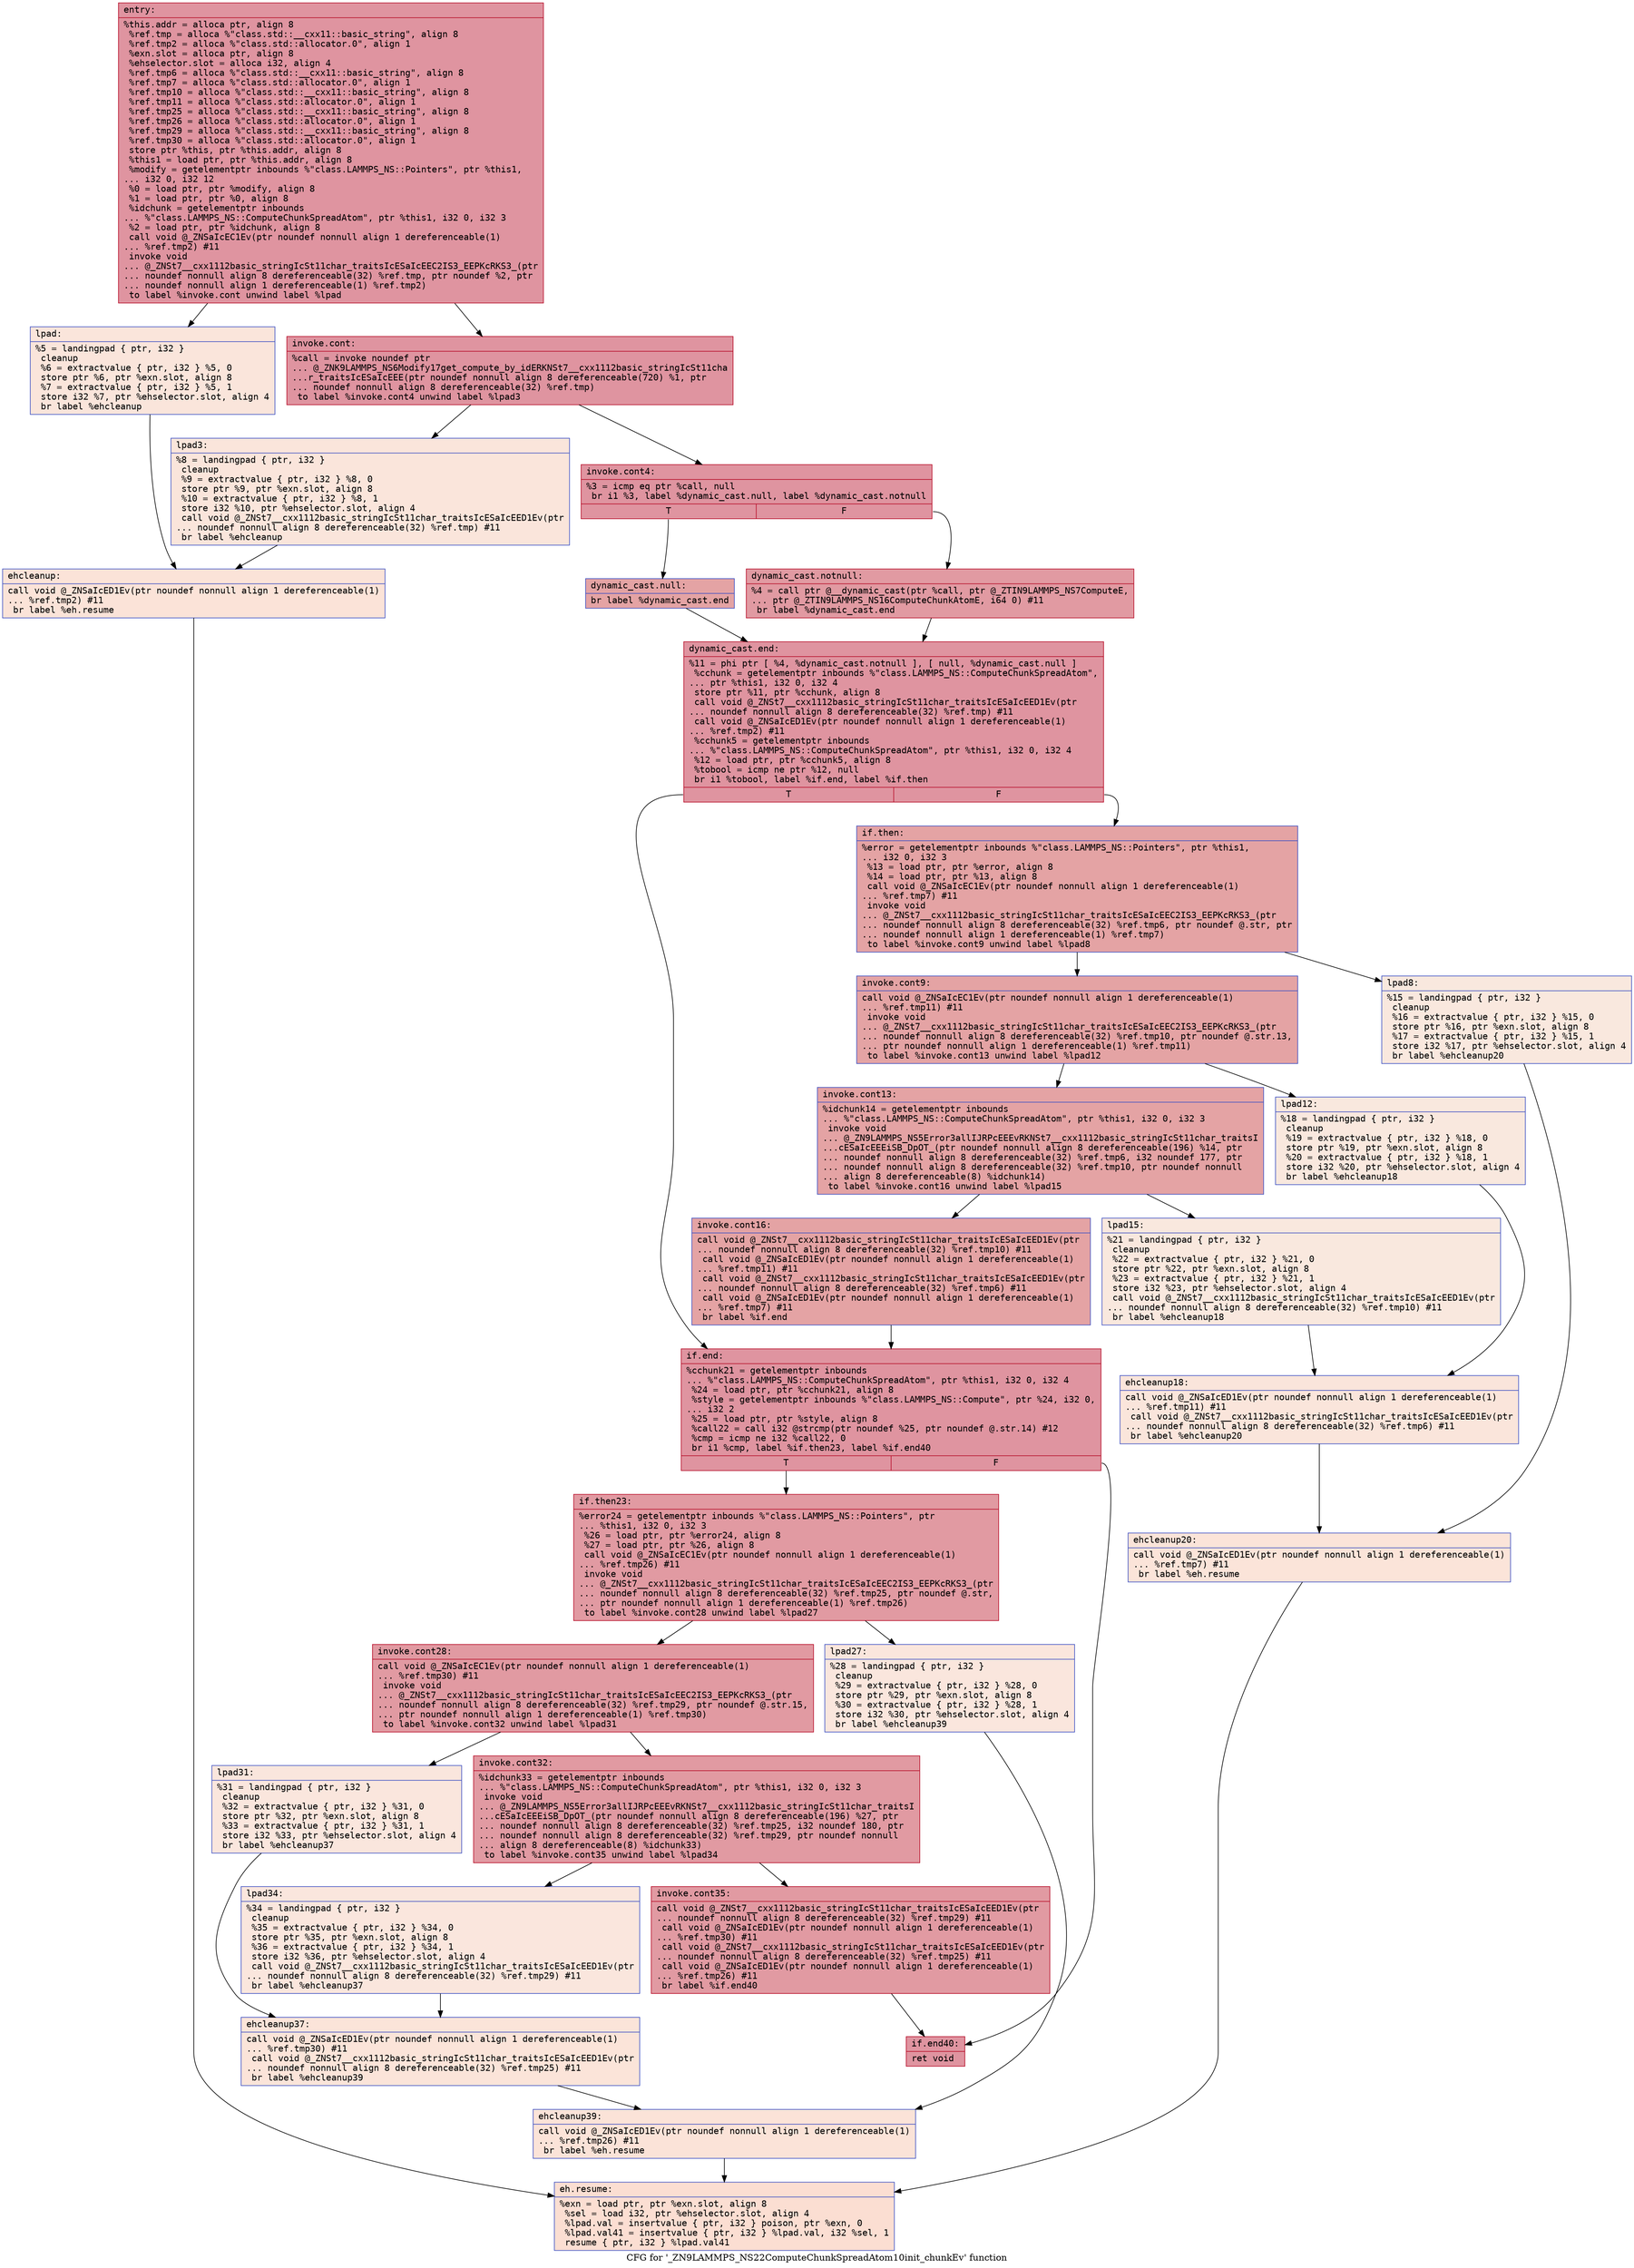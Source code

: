 digraph "CFG for '_ZN9LAMMPS_NS22ComputeChunkSpreadAtom10init_chunkEv' function" {
	label="CFG for '_ZN9LAMMPS_NS22ComputeChunkSpreadAtom10init_chunkEv' function";

	Node0x55a896418230 [shape=record,color="#b70d28ff", style=filled, fillcolor="#b70d2870" fontname="Courier",label="{entry:\l|  %this.addr = alloca ptr, align 8\l  %ref.tmp = alloca %\"class.std::__cxx11::basic_string\", align 8\l  %ref.tmp2 = alloca %\"class.std::allocator.0\", align 1\l  %exn.slot = alloca ptr, align 8\l  %ehselector.slot = alloca i32, align 4\l  %ref.tmp6 = alloca %\"class.std::__cxx11::basic_string\", align 8\l  %ref.tmp7 = alloca %\"class.std::allocator.0\", align 1\l  %ref.tmp10 = alloca %\"class.std::__cxx11::basic_string\", align 8\l  %ref.tmp11 = alloca %\"class.std::allocator.0\", align 1\l  %ref.tmp25 = alloca %\"class.std::__cxx11::basic_string\", align 8\l  %ref.tmp26 = alloca %\"class.std::allocator.0\", align 1\l  %ref.tmp29 = alloca %\"class.std::__cxx11::basic_string\", align 8\l  %ref.tmp30 = alloca %\"class.std::allocator.0\", align 1\l  store ptr %this, ptr %this.addr, align 8\l  %this1 = load ptr, ptr %this.addr, align 8\l  %modify = getelementptr inbounds %\"class.LAMMPS_NS::Pointers\", ptr %this1,\l... i32 0, i32 12\l  %0 = load ptr, ptr %modify, align 8\l  %1 = load ptr, ptr %0, align 8\l  %idchunk = getelementptr inbounds\l... %\"class.LAMMPS_NS::ComputeChunkSpreadAtom\", ptr %this1, i32 0, i32 3\l  %2 = load ptr, ptr %idchunk, align 8\l  call void @_ZNSaIcEC1Ev(ptr noundef nonnull align 1 dereferenceable(1)\l... %ref.tmp2) #11\l  invoke void\l... @_ZNSt7__cxx1112basic_stringIcSt11char_traitsIcESaIcEEC2IS3_EEPKcRKS3_(ptr\l... noundef nonnull align 8 dereferenceable(32) %ref.tmp, ptr noundef %2, ptr\l... noundef nonnull align 1 dereferenceable(1) %ref.tmp2)\l          to label %invoke.cont unwind label %lpad\l}"];
	Node0x55a896418230 -> Node0x55a896419060[tooltip="entry -> invoke.cont\nProbability 100.00%" ];
	Node0x55a896418230 -> Node0x55a8964190e0[tooltip="entry -> lpad\nProbability 0.00%" ];
	Node0x55a896419060 [shape=record,color="#b70d28ff", style=filled, fillcolor="#b70d2870" fontname="Courier",label="{invoke.cont:\l|  %call = invoke noundef ptr\l... @_ZNK9LAMMPS_NS6Modify17get_compute_by_idERKNSt7__cxx1112basic_stringIcSt11cha\l...r_traitsIcESaIcEEE(ptr noundef nonnull align 8 dereferenceable(720) %1, ptr\l... noundef nonnull align 8 dereferenceable(32) %ref.tmp)\l          to label %invoke.cont4 unwind label %lpad3\l}"];
	Node0x55a896419060 -> Node0x55a896419010[tooltip="invoke.cont -> invoke.cont4\nProbability 100.00%" ];
	Node0x55a896419060 -> Node0x55a896419380[tooltip="invoke.cont -> lpad3\nProbability 0.00%" ];
	Node0x55a896419010 [shape=record,color="#b70d28ff", style=filled, fillcolor="#b70d2870" fontname="Courier",label="{invoke.cont4:\l|  %3 = icmp eq ptr %call, null\l  br i1 %3, label %dynamic_cast.null, label %dynamic_cast.notnull\l|{<s0>T|<s1>F}}"];
	Node0x55a896419010:s0 -> Node0x55a896419670[tooltip="invoke.cont4 -> dynamic_cast.null\nProbability 37.50%" ];
	Node0x55a896419010:s1 -> Node0x55a8964196f0[tooltip="invoke.cont4 -> dynamic_cast.notnull\nProbability 62.50%" ];
	Node0x55a8964196f0 [shape=record,color="#b70d28ff", style=filled, fillcolor="#bb1b2c70" fontname="Courier",label="{dynamic_cast.notnull:\l|  %4 = call ptr @__dynamic_cast(ptr %call, ptr @_ZTIN9LAMMPS_NS7ComputeE,\l... ptr @_ZTIN9LAMMPS_NS16ComputeChunkAtomE, i64 0) #11\l  br label %dynamic_cast.end\l}"];
	Node0x55a8964196f0 -> Node0x55a896419c60[tooltip="dynamic_cast.notnull -> dynamic_cast.end\nProbability 100.00%" ];
	Node0x55a8964190e0 [shape=record,color="#3d50c3ff", style=filled, fillcolor="#f4c5ad70" fontname="Courier",label="{lpad:\l|  %5 = landingpad \{ ptr, i32 \}\l          cleanup\l  %6 = extractvalue \{ ptr, i32 \} %5, 0\l  store ptr %6, ptr %exn.slot, align 8\l  %7 = extractvalue \{ ptr, i32 \} %5, 1\l  store i32 %7, ptr %ehselector.slot, align 4\l  br label %ehcleanup\l}"];
	Node0x55a8964190e0 -> Node0x55a896419f10[tooltip="lpad -> ehcleanup\nProbability 100.00%" ];
	Node0x55a896419380 [shape=record,color="#3d50c3ff", style=filled, fillcolor="#f4c5ad70" fontname="Courier",label="{lpad3:\l|  %8 = landingpad \{ ptr, i32 \}\l          cleanup\l  %9 = extractvalue \{ ptr, i32 \} %8, 0\l  store ptr %9, ptr %exn.slot, align 8\l  %10 = extractvalue \{ ptr, i32 \} %8, 1\l  store i32 %10, ptr %ehselector.slot, align 4\l  call void @_ZNSt7__cxx1112basic_stringIcSt11char_traitsIcESaIcEED1Ev(ptr\l... noundef nonnull align 8 dereferenceable(32) %ref.tmp) #11\l  br label %ehcleanup\l}"];
	Node0x55a896419380 -> Node0x55a896419f10[tooltip="lpad3 -> ehcleanup\nProbability 100.00%" ];
	Node0x55a896419670 [shape=record,color="#3d50c3ff", style=filled, fillcolor="#c32e3170" fontname="Courier",label="{dynamic_cast.null:\l|  br label %dynamic_cast.end\l}"];
	Node0x55a896419670 -> Node0x55a896419c60[tooltip="dynamic_cast.null -> dynamic_cast.end\nProbability 100.00%" ];
	Node0x55a896419c60 [shape=record,color="#b70d28ff", style=filled, fillcolor="#b70d2870" fontname="Courier",label="{dynamic_cast.end:\l|  %11 = phi ptr [ %4, %dynamic_cast.notnull ], [ null, %dynamic_cast.null ]\l  %cchunk = getelementptr inbounds %\"class.LAMMPS_NS::ComputeChunkSpreadAtom\",\l... ptr %this1, i32 0, i32 4\l  store ptr %11, ptr %cchunk, align 8\l  call void @_ZNSt7__cxx1112basic_stringIcSt11char_traitsIcESaIcEED1Ev(ptr\l... noundef nonnull align 8 dereferenceable(32) %ref.tmp) #11\l  call void @_ZNSaIcED1Ev(ptr noundef nonnull align 1 dereferenceable(1)\l... %ref.tmp2) #11\l  %cchunk5 = getelementptr inbounds\l... %\"class.LAMMPS_NS::ComputeChunkSpreadAtom\", ptr %this1, i32 0, i32 4\l  %12 = load ptr, ptr %cchunk5, align 8\l  %tobool = icmp ne ptr %12, null\l  br i1 %tobool, label %if.end, label %if.then\l|{<s0>T|<s1>F}}"];
	Node0x55a896419c60:s0 -> Node0x55a89641a9a0[tooltip="dynamic_cast.end -> if.end\nProbability 62.50%" ];
	Node0x55a896419c60:s1 -> Node0x55a89641aa70[tooltip="dynamic_cast.end -> if.then\nProbability 37.50%" ];
	Node0x55a89641aa70 [shape=record,color="#3d50c3ff", style=filled, fillcolor="#c32e3170" fontname="Courier",label="{if.then:\l|  %error = getelementptr inbounds %\"class.LAMMPS_NS::Pointers\", ptr %this1,\l... i32 0, i32 3\l  %13 = load ptr, ptr %error, align 8\l  %14 = load ptr, ptr %13, align 8\l  call void @_ZNSaIcEC1Ev(ptr noundef nonnull align 1 dereferenceable(1)\l... %ref.tmp7) #11\l  invoke void\l... @_ZNSt7__cxx1112basic_stringIcSt11char_traitsIcESaIcEEC2IS3_EEPKcRKS3_(ptr\l... noundef nonnull align 8 dereferenceable(32) %ref.tmp6, ptr noundef @.str, ptr\l... noundef nonnull align 1 dereferenceable(1) %ref.tmp7)\l          to label %invoke.cont9 unwind label %lpad8\l}"];
	Node0x55a89641aa70 -> Node0x55a89641af50[tooltip="if.then -> invoke.cont9\nProbability 100.00%" ];
	Node0x55a89641aa70 -> Node0x55a89641afa0[tooltip="if.then -> lpad8\nProbability 0.00%" ];
	Node0x55a89641af50 [shape=record,color="#3d50c3ff", style=filled, fillcolor="#c32e3170" fontname="Courier",label="{invoke.cont9:\l|  call void @_ZNSaIcEC1Ev(ptr noundef nonnull align 1 dereferenceable(1)\l... %ref.tmp11) #11\l  invoke void\l... @_ZNSt7__cxx1112basic_stringIcSt11char_traitsIcESaIcEEC2IS3_EEPKcRKS3_(ptr\l... noundef nonnull align 8 dereferenceable(32) %ref.tmp10, ptr noundef @.str.13,\l... ptr noundef nonnull align 1 dereferenceable(1) %ref.tmp11)\l          to label %invoke.cont13 unwind label %lpad12\l}"];
	Node0x55a89641af50 -> Node0x55a89641b2f0[tooltip="invoke.cont9 -> invoke.cont13\nProbability 100.00%" ];
	Node0x55a89641af50 -> Node0x55a89641b340[tooltip="invoke.cont9 -> lpad12\nProbability 0.00%" ];
	Node0x55a89641b2f0 [shape=record,color="#3d50c3ff", style=filled, fillcolor="#c32e3170" fontname="Courier",label="{invoke.cont13:\l|  %idchunk14 = getelementptr inbounds\l... %\"class.LAMMPS_NS::ComputeChunkSpreadAtom\", ptr %this1, i32 0, i32 3\l  invoke void\l... @_ZN9LAMMPS_NS5Error3allIJRPcEEEvRKNSt7__cxx1112basic_stringIcSt11char_traitsI\l...cESaIcEEEiSB_DpOT_(ptr noundef nonnull align 8 dereferenceable(196) %14, ptr\l... noundef nonnull align 8 dereferenceable(32) %ref.tmp6, i32 noundef 177, ptr\l... noundef nonnull align 8 dereferenceable(32) %ref.tmp10, ptr noundef nonnull\l... align 8 dereferenceable(8) %idchunk14)\l          to label %invoke.cont16 unwind label %lpad15\l}"];
	Node0x55a89641b2f0 -> Node0x55a89641b2a0[tooltip="invoke.cont13 -> invoke.cont16\nProbability 100.00%" ];
	Node0x55a89641b2f0 -> Node0x55a89641b730[tooltip="invoke.cont13 -> lpad15\nProbability 0.00%" ];
	Node0x55a89641b2a0 [shape=record,color="#3d50c3ff", style=filled, fillcolor="#c32e3170" fontname="Courier",label="{invoke.cont16:\l|  call void @_ZNSt7__cxx1112basic_stringIcSt11char_traitsIcESaIcEED1Ev(ptr\l... noundef nonnull align 8 dereferenceable(32) %ref.tmp10) #11\l  call void @_ZNSaIcED1Ev(ptr noundef nonnull align 1 dereferenceable(1)\l... %ref.tmp11) #11\l  call void @_ZNSt7__cxx1112basic_stringIcSt11char_traitsIcESaIcEED1Ev(ptr\l... noundef nonnull align 8 dereferenceable(32) %ref.tmp6) #11\l  call void @_ZNSaIcED1Ev(ptr noundef nonnull align 1 dereferenceable(1)\l... %ref.tmp7) #11\l  br label %if.end\l}"];
	Node0x55a89641b2a0 -> Node0x55a89641a9a0[tooltip="invoke.cont16 -> if.end\nProbability 100.00%" ];
	Node0x55a896419f10 [shape=record,color="#3d50c3ff", style=filled, fillcolor="#f6bfa670" fontname="Courier",label="{ehcleanup:\l|  call void @_ZNSaIcED1Ev(ptr noundef nonnull align 1 dereferenceable(1)\l... %ref.tmp2) #11\l  br label %eh.resume\l}"];
	Node0x55a896419f10 -> Node0x55a89641bf80[tooltip="ehcleanup -> eh.resume\nProbability 100.00%" ];
	Node0x55a89641afa0 [shape=record,color="#3d50c3ff", style=filled, fillcolor="#f2cab570" fontname="Courier",label="{lpad8:\l|  %15 = landingpad \{ ptr, i32 \}\l          cleanup\l  %16 = extractvalue \{ ptr, i32 \} %15, 0\l  store ptr %16, ptr %exn.slot, align 8\l  %17 = extractvalue \{ ptr, i32 \} %15, 1\l  store i32 %17, ptr %ehselector.slot, align 4\l  br label %ehcleanup20\l}"];
	Node0x55a89641afa0 -> Node0x55a89641c260[tooltip="lpad8 -> ehcleanup20\nProbability 100.00%" ];
	Node0x55a89641b340 [shape=record,color="#3d50c3ff", style=filled, fillcolor="#f2cab570" fontname="Courier",label="{lpad12:\l|  %18 = landingpad \{ ptr, i32 \}\l          cleanup\l  %19 = extractvalue \{ ptr, i32 \} %18, 0\l  store ptr %19, ptr %exn.slot, align 8\l  %20 = extractvalue \{ ptr, i32 \} %18, 1\l  store i32 %20, ptr %ehselector.slot, align 4\l  br label %ehcleanup18\l}"];
	Node0x55a89641b340 -> Node0x55a89641c5d0[tooltip="lpad12 -> ehcleanup18\nProbability 100.00%" ];
	Node0x55a89641b730 [shape=record,color="#3d50c3ff", style=filled, fillcolor="#f2cab570" fontname="Courier",label="{lpad15:\l|  %21 = landingpad \{ ptr, i32 \}\l          cleanup\l  %22 = extractvalue \{ ptr, i32 \} %21, 0\l  store ptr %22, ptr %exn.slot, align 8\l  %23 = extractvalue \{ ptr, i32 \} %21, 1\l  store i32 %23, ptr %ehselector.slot, align 4\l  call void @_ZNSt7__cxx1112basic_stringIcSt11char_traitsIcESaIcEED1Ev(ptr\l... noundef nonnull align 8 dereferenceable(32) %ref.tmp10) #11\l  br label %ehcleanup18\l}"];
	Node0x55a89641b730 -> Node0x55a89641c5d0[tooltip="lpad15 -> ehcleanup18\nProbability 100.00%" ];
	Node0x55a89641c5d0 [shape=record,color="#3d50c3ff", style=filled, fillcolor="#f4c5ad70" fontname="Courier",label="{ehcleanup18:\l|  call void @_ZNSaIcED1Ev(ptr noundef nonnull align 1 dereferenceable(1)\l... %ref.tmp11) #11\l  call void @_ZNSt7__cxx1112basic_stringIcSt11char_traitsIcESaIcEED1Ev(ptr\l... noundef nonnull align 8 dereferenceable(32) %ref.tmp6) #11\l  br label %ehcleanup20\l}"];
	Node0x55a89641c5d0 -> Node0x55a89641c260[tooltip="ehcleanup18 -> ehcleanup20\nProbability 100.00%" ];
	Node0x55a89641c260 [shape=record,color="#3d50c3ff", style=filled, fillcolor="#f5c1a970" fontname="Courier",label="{ehcleanup20:\l|  call void @_ZNSaIcED1Ev(ptr noundef nonnull align 1 dereferenceable(1)\l... %ref.tmp7) #11\l  br label %eh.resume\l}"];
	Node0x55a89641c260 -> Node0x55a89641bf80[tooltip="ehcleanup20 -> eh.resume\nProbability 100.00%" ];
	Node0x55a89641a9a0 [shape=record,color="#b70d28ff", style=filled, fillcolor="#b70d2870" fontname="Courier",label="{if.end:\l|  %cchunk21 = getelementptr inbounds\l... %\"class.LAMMPS_NS::ComputeChunkSpreadAtom\", ptr %this1, i32 0, i32 4\l  %24 = load ptr, ptr %cchunk21, align 8\l  %style = getelementptr inbounds %\"class.LAMMPS_NS::Compute\", ptr %24, i32 0,\l... i32 2\l  %25 = load ptr, ptr %style, align 8\l  %call22 = call i32 @strcmp(ptr noundef %25, ptr noundef @.str.14) #12\l  %cmp = icmp ne i32 %call22, 0\l  br i1 %cmp, label %if.then23, label %if.end40\l|{<s0>T|<s1>F}}"];
	Node0x55a89641a9a0:s0 -> Node0x55a89641d450[tooltip="if.end -> if.then23\nProbability 62.50%" ];
	Node0x55a89641a9a0:s1 -> Node0x55a89641d4d0[tooltip="if.end -> if.end40\nProbability 37.50%" ];
	Node0x55a89641d450 [shape=record,color="#b70d28ff", style=filled, fillcolor="#bb1b2c70" fontname="Courier",label="{if.then23:\l|  %error24 = getelementptr inbounds %\"class.LAMMPS_NS::Pointers\", ptr\l... %this1, i32 0, i32 3\l  %26 = load ptr, ptr %error24, align 8\l  %27 = load ptr, ptr %26, align 8\l  call void @_ZNSaIcEC1Ev(ptr noundef nonnull align 1 dereferenceable(1)\l... %ref.tmp26) #11\l  invoke void\l... @_ZNSt7__cxx1112basic_stringIcSt11char_traitsIcESaIcEEC2IS3_EEPKcRKS3_(ptr\l... noundef nonnull align 8 dereferenceable(32) %ref.tmp25, ptr noundef @.str,\l... ptr noundef nonnull align 1 dereferenceable(1) %ref.tmp26)\l          to label %invoke.cont28 unwind label %lpad27\l}"];
	Node0x55a89641d450 -> Node0x55a89641df80[tooltip="if.then23 -> invoke.cont28\nProbability 100.00%" ];
	Node0x55a89641d450 -> Node0x55a89641e000[tooltip="if.then23 -> lpad27\nProbability 0.00%" ];
	Node0x55a89641df80 [shape=record,color="#b70d28ff", style=filled, fillcolor="#bb1b2c70" fontname="Courier",label="{invoke.cont28:\l|  call void @_ZNSaIcEC1Ev(ptr noundef nonnull align 1 dereferenceable(1)\l... %ref.tmp30) #11\l  invoke void\l... @_ZNSt7__cxx1112basic_stringIcSt11char_traitsIcESaIcEEC2IS3_EEPKcRKS3_(ptr\l... noundef nonnull align 8 dereferenceable(32) %ref.tmp29, ptr noundef @.str.15,\l... ptr noundef nonnull align 1 dereferenceable(1) %ref.tmp30)\l          to label %invoke.cont32 unwind label %lpad31\l}"];
	Node0x55a89641df80 -> Node0x55a89641e380[tooltip="invoke.cont28 -> invoke.cont32\nProbability 100.00%" ];
	Node0x55a89641df80 -> Node0x55a89641e3d0[tooltip="invoke.cont28 -> lpad31\nProbability 0.00%" ];
	Node0x55a89641e380 [shape=record,color="#b70d28ff", style=filled, fillcolor="#bb1b2c70" fontname="Courier",label="{invoke.cont32:\l|  %idchunk33 = getelementptr inbounds\l... %\"class.LAMMPS_NS::ComputeChunkSpreadAtom\", ptr %this1, i32 0, i32 3\l  invoke void\l... @_ZN9LAMMPS_NS5Error3allIJRPcEEEvRKNSt7__cxx1112basic_stringIcSt11char_traitsI\l...cESaIcEEEiSB_DpOT_(ptr noundef nonnull align 8 dereferenceable(196) %27, ptr\l... noundef nonnull align 8 dereferenceable(32) %ref.tmp25, i32 noundef 180, ptr\l... noundef nonnull align 8 dereferenceable(32) %ref.tmp29, ptr noundef nonnull\l... align 8 dereferenceable(8) %idchunk33)\l          to label %invoke.cont35 unwind label %lpad34\l}"];
	Node0x55a89641e380 -> Node0x55a89641e330[tooltip="invoke.cont32 -> invoke.cont35\nProbability 100.00%" ];
	Node0x55a89641e380 -> Node0x55a89641e7f0[tooltip="invoke.cont32 -> lpad34\nProbability 0.00%" ];
	Node0x55a89641e330 [shape=record,color="#b70d28ff", style=filled, fillcolor="#bb1b2c70" fontname="Courier",label="{invoke.cont35:\l|  call void @_ZNSt7__cxx1112basic_stringIcSt11char_traitsIcESaIcEED1Ev(ptr\l... noundef nonnull align 8 dereferenceable(32) %ref.tmp29) #11\l  call void @_ZNSaIcED1Ev(ptr noundef nonnull align 1 dereferenceable(1)\l... %ref.tmp30) #11\l  call void @_ZNSt7__cxx1112basic_stringIcSt11char_traitsIcESaIcEED1Ev(ptr\l... noundef nonnull align 8 dereferenceable(32) %ref.tmp25) #11\l  call void @_ZNSaIcED1Ev(ptr noundef nonnull align 1 dereferenceable(1)\l... %ref.tmp26) #11\l  br label %if.end40\l}"];
	Node0x55a89641e330 -> Node0x55a89641d4d0[tooltip="invoke.cont35 -> if.end40\nProbability 100.00%" ];
	Node0x55a89641e000 [shape=record,color="#3d50c3ff", style=filled, fillcolor="#f3c7b170" fontname="Courier",label="{lpad27:\l|  %28 = landingpad \{ ptr, i32 \}\l          cleanup\l  %29 = extractvalue \{ ptr, i32 \} %28, 0\l  store ptr %29, ptr %exn.slot, align 8\l  %30 = extractvalue \{ ptr, i32 \} %28, 1\l  store i32 %30, ptr %ehselector.slot, align 4\l  br label %ehcleanup39\l}"];
	Node0x55a89641e000 -> Node0x55a89641f190[tooltip="lpad27 -> ehcleanup39\nProbability 100.00%" ];
	Node0x55a89641e3d0 [shape=record,color="#3d50c3ff", style=filled, fillcolor="#f3c7b170" fontname="Courier",label="{lpad31:\l|  %31 = landingpad \{ ptr, i32 \}\l          cleanup\l  %32 = extractvalue \{ ptr, i32 \} %31, 0\l  store ptr %32, ptr %exn.slot, align 8\l  %33 = extractvalue \{ ptr, i32 \} %31, 1\l  store i32 %33, ptr %ehselector.slot, align 4\l  br label %ehcleanup37\l}"];
	Node0x55a89641e3d0 -> Node0x55a89641f490[tooltip="lpad31 -> ehcleanup37\nProbability 100.00%" ];
	Node0x55a89641e7f0 [shape=record,color="#3d50c3ff", style=filled, fillcolor="#f3c7b170" fontname="Courier",label="{lpad34:\l|  %34 = landingpad \{ ptr, i32 \}\l          cleanup\l  %35 = extractvalue \{ ptr, i32 \} %34, 0\l  store ptr %35, ptr %exn.slot, align 8\l  %36 = extractvalue \{ ptr, i32 \} %34, 1\l  store i32 %36, ptr %ehselector.slot, align 4\l  call void @_ZNSt7__cxx1112basic_stringIcSt11char_traitsIcESaIcEED1Ev(ptr\l... noundef nonnull align 8 dereferenceable(32) %ref.tmp29) #11\l  br label %ehcleanup37\l}"];
	Node0x55a89641e7f0 -> Node0x55a89641f490[tooltip="lpad34 -> ehcleanup37\nProbability 100.00%" ];
	Node0x55a89641f490 [shape=record,color="#3d50c3ff", style=filled, fillcolor="#f5c1a970" fontname="Courier",label="{ehcleanup37:\l|  call void @_ZNSaIcED1Ev(ptr noundef nonnull align 1 dereferenceable(1)\l... %ref.tmp30) #11\l  call void @_ZNSt7__cxx1112basic_stringIcSt11char_traitsIcESaIcEED1Ev(ptr\l... noundef nonnull align 8 dereferenceable(32) %ref.tmp25) #11\l  br label %ehcleanup39\l}"];
	Node0x55a89641f490 -> Node0x55a89641f190[tooltip="ehcleanup37 -> ehcleanup39\nProbability 100.00%" ];
	Node0x55a89641f190 [shape=record,color="#3d50c3ff", style=filled, fillcolor="#f6bfa670" fontname="Courier",label="{ehcleanup39:\l|  call void @_ZNSaIcED1Ev(ptr noundef nonnull align 1 dereferenceable(1)\l... %ref.tmp26) #11\l  br label %eh.resume\l}"];
	Node0x55a89641f190 -> Node0x55a89641bf80[tooltip="ehcleanup39 -> eh.resume\nProbability 100.00%" ];
	Node0x55a89641d4d0 [shape=record,color="#b70d28ff", style=filled, fillcolor="#b70d2870" fontname="Courier",label="{if.end40:\l|  ret void\l}"];
	Node0x55a89641bf80 [shape=record,color="#3d50c3ff", style=filled, fillcolor="#f7b59970" fontname="Courier",label="{eh.resume:\l|  %exn = load ptr, ptr %exn.slot, align 8\l  %sel = load i32, ptr %ehselector.slot, align 4\l  %lpad.val = insertvalue \{ ptr, i32 \} poison, ptr %exn, 0\l  %lpad.val41 = insertvalue \{ ptr, i32 \} %lpad.val, i32 %sel, 1\l  resume \{ ptr, i32 \} %lpad.val41\l}"];
}
